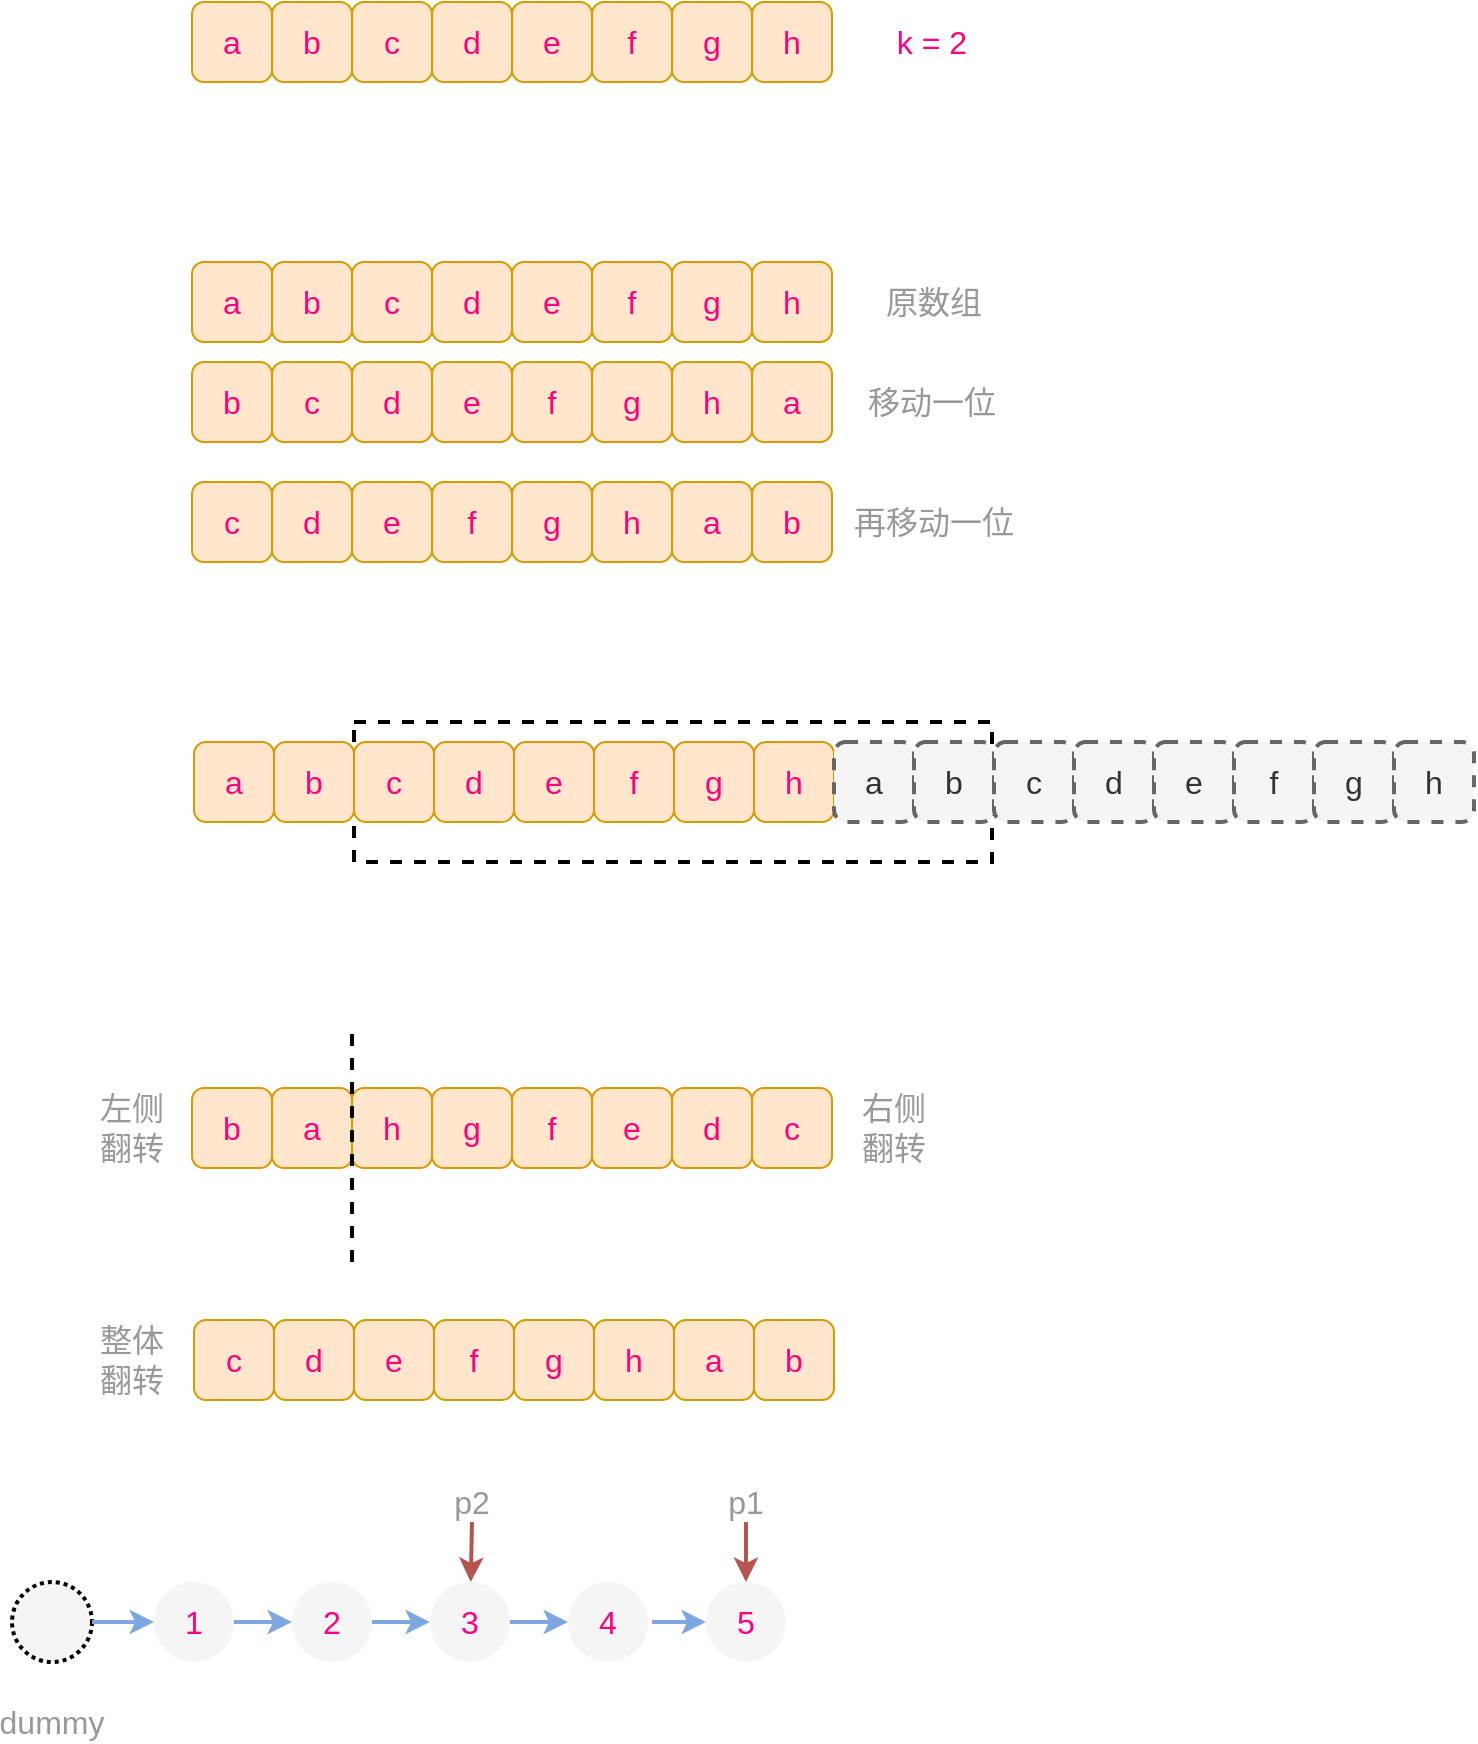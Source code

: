 <mxfile version="11.3.0" type="device" pages="1"><diagram id="Io0MuZMGqfb5hTM3_SoJ" name="第 1 页"><mxGraphModel dx="1113" dy="607" grid="1" gridSize="10" guides="1" tooltips="1" connect="1" arrows="1" fold="1" page="1" pageScale="1" pageWidth="827" pageHeight="1169" math="0" shadow="0"><root><mxCell id="0"/><mxCell id="1" parent="0"/><mxCell id="IabOK25H7X03mdzCD8nn-62" value="" style="rounded=0;whiteSpace=wrap;html=1;dashed=1;strokeWidth=2;fontSize=16;fontColor=#999999;" vertex="1" parent="1"><mxGeometry x="201" y="450" width="319" height="70" as="geometry"/></mxCell><mxCell id="IabOK25H7X03mdzCD8nn-1" value="a" style="rounded=1;whiteSpace=wrap;html=1;fillColor=#ffe6cc;strokeColor=#d79b00;fontSize=16;fontColor=#FF0080;" vertex="1" parent="1"><mxGeometry x="120" y="90" width="40" height="40" as="geometry"/></mxCell><mxCell id="IabOK25H7X03mdzCD8nn-2" value="b" style="rounded=1;whiteSpace=wrap;html=1;fillColor=#ffe6cc;strokeColor=#d79b00;fontSize=16;fontColor=#FF0080;" vertex="1" parent="1"><mxGeometry x="160" y="90" width="40" height="40" as="geometry"/></mxCell><mxCell id="IabOK25H7X03mdzCD8nn-3" value="c" style="rounded=1;whiteSpace=wrap;html=1;fillColor=#ffe6cc;strokeColor=#d79b00;fontSize=16;fontColor=#FF0080;" vertex="1" parent="1"><mxGeometry x="200" y="90" width="40" height="40" as="geometry"/></mxCell><mxCell id="IabOK25H7X03mdzCD8nn-4" value="d" style="rounded=1;whiteSpace=wrap;html=1;fillColor=#ffe6cc;strokeColor=#d79b00;fontSize=16;fontColor=#FF0080;" vertex="1" parent="1"><mxGeometry x="240" y="90" width="40" height="40" as="geometry"/></mxCell><mxCell id="IabOK25H7X03mdzCD8nn-5" value="e" style="rounded=1;whiteSpace=wrap;html=1;fillColor=#ffe6cc;strokeColor=#d79b00;fontSize=16;fontColor=#FF0080;" vertex="1" parent="1"><mxGeometry x="280" y="90" width="40" height="40" as="geometry"/></mxCell><mxCell id="IabOK25H7X03mdzCD8nn-6" value="f" style="rounded=1;whiteSpace=wrap;html=1;fillColor=#ffe6cc;strokeColor=#d79b00;fontSize=16;fontColor=#FF0080;" vertex="1" parent="1"><mxGeometry x="320" y="90" width="40" height="40" as="geometry"/></mxCell><mxCell id="IabOK25H7X03mdzCD8nn-7" value="g" style="rounded=1;whiteSpace=wrap;html=1;fillColor=#ffe6cc;strokeColor=#d79b00;fontSize=16;fontColor=#FF0080;" vertex="1" parent="1"><mxGeometry x="360" y="90" width="40" height="40" as="geometry"/></mxCell><mxCell id="IabOK25H7X03mdzCD8nn-8" value="h" style="rounded=1;whiteSpace=wrap;html=1;fillColor=#ffe6cc;strokeColor=#d79b00;fontSize=16;fontColor=#FF0080;" vertex="1" parent="1"><mxGeometry x="400" y="90" width="40" height="40" as="geometry"/></mxCell><mxCell id="IabOK25H7X03mdzCD8nn-9" value="k = 2" style="text;html=1;strokeColor=none;fillColor=none;align=center;verticalAlign=middle;whiteSpace=wrap;rounded=0;fontSize=16;fontColor=#FF0080;" vertex="1" parent="1"><mxGeometry x="470" y="100" width="40" height="20" as="geometry"/></mxCell><mxCell id="IabOK25H7X03mdzCD8nn-10" value="a" style="rounded=1;whiteSpace=wrap;html=1;fillColor=#ffe6cc;strokeColor=#d79b00;fontSize=16;fontColor=#FF0080;" vertex="1" parent="1"><mxGeometry x="400" y="270" width="40" height="40" as="geometry"/></mxCell><mxCell id="IabOK25H7X03mdzCD8nn-11" value="b" style="rounded=1;whiteSpace=wrap;html=1;fillColor=#ffe6cc;strokeColor=#d79b00;fontSize=16;fontColor=#FF0080;" vertex="1" parent="1"><mxGeometry x="120" y="270" width="40" height="40" as="geometry"/></mxCell><mxCell id="IabOK25H7X03mdzCD8nn-12" value="c" style="rounded=1;whiteSpace=wrap;html=1;fillColor=#ffe6cc;strokeColor=#d79b00;fontSize=16;fontColor=#FF0080;" vertex="1" parent="1"><mxGeometry x="160" y="270" width="40" height="40" as="geometry"/></mxCell><mxCell id="IabOK25H7X03mdzCD8nn-13" value="d" style="rounded=1;whiteSpace=wrap;html=1;fillColor=#ffe6cc;strokeColor=#d79b00;fontSize=16;fontColor=#FF0080;" vertex="1" parent="1"><mxGeometry x="200" y="270" width="40" height="40" as="geometry"/></mxCell><mxCell id="IabOK25H7X03mdzCD8nn-14" value="e" style="rounded=1;whiteSpace=wrap;html=1;fillColor=#ffe6cc;strokeColor=#d79b00;fontSize=16;fontColor=#FF0080;" vertex="1" parent="1"><mxGeometry x="240" y="270" width="40" height="40" as="geometry"/></mxCell><mxCell id="IabOK25H7X03mdzCD8nn-15" value="f" style="rounded=1;whiteSpace=wrap;html=1;fillColor=#ffe6cc;strokeColor=#d79b00;fontSize=16;fontColor=#FF0080;" vertex="1" parent="1"><mxGeometry x="280" y="270" width="40" height="40" as="geometry"/></mxCell><mxCell id="IabOK25H7X03mdzCD8nn-16" value="g" style="rounded=1;whiteSpace=wrap;html=1;fillColor=#ffe6cc;strokeColor=#d79b00;fontSize=16;fontColor=#FF0080;" vertex="1" parent="1"><mxGeometry x="320" y="270" width="40" height="40" as="geometry"/></mxCell><mxCell id="IabOK25H7X03mdzCD8nn-17" value="h" style="rounded=1;whiteSpace=wrap;html=1;fillColor=#ffe6cc;strokeColor=#d79b00;fontSize=16;fontColor=#FF0080;" vertex="1" parent="1"><mxGeometry x="360" y="270" width="40" height="40" as="geometry"/></mxCell><mxCell id="IabOK25H7X03mdzCD8nn-18" value="移动一位" style="text;html=1;strokeColor=none;fillColor=none;align=center;verticalAlign=middle;whiteSpace=wrap;rounded=0;fontSize=16;fontColor=#999999;" vertex="1" parent="1"><mxGeometry x="440" y="280" width="100" height="20" as="geometry"/></mxCell><mxCell id="IabOK25H7X03mdzCD8nn-28" value="再移动一位" style="text;html=1;strokeColor=none;fillColor=none;align=center;verticalAlign=middle;whiteSpace=wrap;rounded=0;fontSize=16;fontColor=#999999;" vertex="1" parent="1"><mxGeometry x="441" y="340" width="100" height="20" as="geometry"/></mxCell><mxCell id="IabOK25H7X03mdzCD8nn-29" value="a" style="rounded=1;whiteSpace=wrap;html=1;fillColor=#ffe6cc;strokeColor=#d79b00;fontSize=16;fontColor=#FF0080;" vertex="1" parent="1"><mxGeometry x="360" y="330" width="40" height="40" as="geometry"/></mxCell><mxCell id="IabOK25H7X03mdzCD8nn-30" value="b" style="rounded=1;whiteSpace=wrap;html=1;fillColor=#ffe6cc;strokeColor=#d79b00;fontSize=16;fontColor=#FF0080;" vertex="1" parent="1"><mxGeometry x="400" y="330" width="40" height="40" as="geometry"/></mxCell><mxCell id="IabOK25H7X03mdzCD8nn-31" value="c" style="rounded=1;whiteSpace=wrap;html=1;fillColor=#ffe6cc;strokeColor=#d79b00;fontSize=16;fontColor=#FF0080;" vertex="1" parent="1"><mxGeometry x="120" y="330" width="40" height="40" as="geometry"/></mxCell><mxCell id="IabOK25H7X03mdzCD8nn-32" value="d" style="rounded=1;whiteSpace=wrap;html=1;fillColor=#ffe6cc;strokeColor=#d79b00;fontSize=16;fontColor=#FF0080;" vertex="1" parent="1"><mxGeometry x="160" y="330" width="40" height="40" as="geometry"/></mxCell><mxCell id="IabOK25H7X03mdzCD8nn-33" value="e" style="rounded=1;whiteSpace=wrap;html=1;fillColor=#ffe6cc;strokeColor=#d79b00;fontSize=16;fontColor=#FF0080;" vertex="1" parent="1"><mxGeometry x="200" y="330" width="40" height="40" as="geometry"/></mxCell><mxCell id="IabOK25H7X03mdzCD8nn-34" value="f" style="rounded=1;whiteSpace=wrap;html=1;fillColor=#ffe6cc;strokeColor=#d79b00;fontSize=16;fontColor=#FF0080;" vertex="1" parent="1"><mxGeometry x="240" y="330" width="40" height="40" as="geometry"/></mxCell><mxCell id="IabOK25H7X03mdzCD8nn-35" value="g" style="rounded=1;whiteSpace=wrap;html=1;fillColor=#ffe6cc;strokeColor=#d79b00;fontSize=16;fontColor=#FF0080;" vertex="1" parent="1"><mxGeometry x="280" y="330" width="40" height="40" as="geometry"/></mxCell><mxCell id="IabOK25H7X03mdzCD8nn-36" value="h" style="rounded=1;whiteSpace=wrap;html=1;fillColor=#ffe6cc;strokeColor=#d79b00;fontSize=16;fontColor=#FF0080;" vertex="1" parent="1"><mxGeometry x="320" y="330" width="40" height="40" as="geometry"/></mxCell><mxCell id="IabOK25H7X03mdzCD8nn-37" value="a" style="rounded=1;whiteSpace=wrap;html=1;fillColor=#ffe6cc;strokeColor=#d79b00;fontSize=16;fontColor=#FF0080;" vertex="1" parent="1"><mxGeometry x="120" y="220" width="40" height="40" as="geometry"/></mxCell><mxCell id="IabOK25H7X03mdzCD8nn-38" value="b" style="rounded=1;whiteSpace=wrap;html=1;fillColor=#ffe6cc;strokeColor=#d79b00;fontSize=16;fontColor=#FF0080;" vertex="1" parent="1"><mxGeometry x="160" y="220" width="40" height="40" as="geometry"/></mxCell><mxCell id="IabOK25H7X03mdzCD8nn-39" value="c" style="rounded=1;whiteSpace=wrap;html=1;fillColor=#ffe6cc;strokeColor=#d79b00;fontSize=16;fontColor=#FF0080;" vertex="1" parent="1"><mxGeometry x="200" y="220" width="40" height="40" as="geometry"/></mxCell><mxCell id="IabOK25H7X03mdzCD8nn-40" value="d" style="rounded=1;whiteSpace=wrap;html=1;fillColor=#ffe6cc;strokeColor=#d79b00;fontSize=16;fontColor=#FF0080;" vertex="1" parent="1"><mxGeometry x="240" y="220" width="40" height="40" as="geometry"/></mxCell><mxCell id="IabOK25H7X03mdzCD8nn-41" value="e" style="rounded=1;whiteSpace=wrap;html=1;fillColor=#ffe6cc;strokeColor=#d79b00;fontSize=16;fontColor=#FF0080;" vertex="1" parent="1"><mxGeometry x="280" y="220" width="40" height="40" as="geometry"/></mxCell><mxCell id="IabOK25H7X03mdzCD8nn-42" value="f" style="rounded=1;whiteSpace=wrap;html=1;fillColor=#ffe6cc;strokeColor=#d79b00;fontSize=16;fontColor=#FF0080;" vertex="1" parent="1"><mxGeometry x="320" y="220" width="40" height="40" as="geometry"/></mxCell><mxCell id="IabOK25H7X03mdzCD8nn-43" value="g" style="rounded=1;whiteSpace=wrap;html=1;fillColor=#ffe6cc;strokeColor=#d79b00;fontSize=16;fontColor=#FF0080;" vertex="1" parent="1"><mxGeometry x="360" y="220" width="40" height="40" as="geometry"/></mxCell><mxCell id="IabOK25H7X03mdzCD8nn-44" value="h" style="rounded=1;whiteSpace=wrap;html=1;fillColor=#ffe6cc;strokeColor=#d79b00;fontSize=16;fontColor=#FF0080;" vertex="1" parent="1"><mxGeometry x="400" y="220" width="40" height="40" as="geometry"/></mxCell><mxCell id="IabOK25H7X03mdzCD8nn-45" value="原数组" style="text;html=1;strokeColor=none;fillColor=none;align=center;verticalAlign=middle;whiteSpace=wrap;rounded=0;fontSize=16;fontColor=#999999;" vertex="1" parent="1"><mxGeometry x="461" y="230" width="60" height="20" as="geometry"/></mxCell><mxCell id="IabOK25H7X03mdzCD8nn-46" value="a" style="rounded=1;whiteSpace=wrap;html=1;fillColor=#ffe6cc;strokeColor=#d79b00;fontSize=16;fontColor=#FF0080;" vertex="1" parent="1"><mxGeometry x="121" y="460" width="40" height="40" as="geometry"/></mxCell><mxCell id="IabOK25H7X03mdzCD8nn-47" value="b" style="rounded=1;whiteSpace=wrap;html=1;fillColor=#ffe6cc;strokeColor=#d79b00;fontSize=16;fontColor=#FF0080;" vertex="1" parent="1"><mxGeometry x="161" y="460" width="40" height="40" as="geometry"/></mxCell><mxCell id="IabOK25H7X03mdzCD8nn-48" value="c" style="rounded=1;whiteSpace=wrap;html=1;fillColor=#ffe6cc;strokeColor=#d79b00;fontSize=16;fontColor=#FF0080;" vertex="1" parent="1"><mxGeometry x="201" y="460" width="40" height="40" as="geometry"/></mxCell><mxCell id="IabOK25H7X03mdzCD8nn-49" value="d" style="rounded=1;whiteSpace=wrap;html=1;fillColor=#ffe6cc;strokeColor=#d79b00;fontSize=16;fontColor=#FF0080;" vertex="1" parent="1"><mxGeometry x="241" y="460" width="40" height="40" as="geometry"/></mxCell><mxCell id="IabOK25H7X03mdzCD8nn-50" value="e" style="rounded=1;whiteSpace=wrap;html=1;fillColor=#ffe6cc;strokeColor=#d79b00;fontSize=16;fontColor=#FF0080;" vertex="1" parent="1"><mxGeometry x="281" y="460" width="40" height="40" as="geometry"/></mxCell><mxCell id="IabOK25H7X03mdzCD8nn-51" value="f" style="rounded=1;whiteSpace=wrap;html=1;fillColor=#ffe6cc;strokeColor=#d79b00;fontSize=16;fontColor=#FF0080;" vertex="1" parent="1"><mxGeometry x="321" y="460" width="40" height="40" as="geometry"/></mxCell><mxCell id="IabOK25H7X03mdzCD8nn-52" value="g" style="rounded=1;whiteSpace=wrap;html=1;fillColor=#ffe6cc;strokeColor=#d79b00;fontSize=16;fontColor=#FF0080;" vertex="1" parent="1"><mxGeometry x="361" y="460" width="40" height="40" as="geometry"/></mxCell><mxCell id="IabOK25H7X03mdzCD8nn-53" value="h" style="rounded=1;whiteSpace=wrap;html=1;fillColor=#ffe6cc;strokeColor=#d79b00;fontSize=16;fontColor=#FF0080;" vertex="1" parent="1"><mxGeometry x="401" y="460" width="40" height="40" as="geometry"/></mxCell><mxCell id="IabOK25H7X03mdzCD8nn-54" value="a" style="rounded=1;whiteSpace=wrap;html=1;fillColor=#f5f5f5;strokeColor=#666666;fontSize=16;fontColor=#333333;dashed=1;strokeWidth=2;" vertex="1" parent="1"><mxGeometry x="441" y="460" width="40" height="40" as="geometry"/></mxCell><mxCell id="IabOK25H7X03mdzCD8nn-55" value="b" style="rounded=1;whiteSpace=wrap;html=1;fillColor=#f5f5f5;strokeColor=#666666;fontSize=16;fontColor=#333333;dashed=1;strokeWidth=2;" vertex="1" parent="1"><mxGeometry x="481" y="460" width="40" height="40" as="geometry"/></mxCell><mxCell id="IabOK25H7X03mdzCD8nn-56" value="c" style="rounded=1;whiteSpace=wrap;html=1;fillColor=#f5f5f5;strokeColor=#666666;fontSize=16;fontColor=#333333;dashed=1;strokeWidth=2;" vertex="1" parent="1"><mxGeometry x="521" y="460" width="40" height="40" as="geometry"/></mxCell><mxCell id="IabOK25H7X03mdzCD8nn-57" value="d" style="rounded=1;whiteSpace=wrap;html=1;fillColor=#f5f5f5;strokeColor=#666666;fontSize=16;fontColor=#333333;dashed=1;strokeWidth=2;" vertex="1" parent="1"><mxGeometry x="561" y="460" width="40" height="40" as="geometry"/></mxCell><mxCell id="IabOK25H7X03mdzCD8nn-58" value="e" style="rounded=1;whiteSpace=wrap;html=1;fillColor=#f5f5f5;strokeColor=#666666;fontSize=16;fontColor=#333333;dashed=1;strokeWidth=2;" vertex="1" parent="1"><mxGeometry x="601" y="460" width="40" height="40" as="geometry"/></mxCell><mxCell id="IabOK25H7X03mdzCD8nn-59" value="f" style="rounded=1;whiteSpace=wrap;html=1;fillColor=#f5f5f5;strokeColor=#666666;fontSize=16;fontColor=#333333;dashed=1;strokeWidth=2;" vertex="1" parent="1"><mxGeometry x="641" y="460" width="40" height="40" as="geometry"/></mxCell><mxCell id="IabOK25H7X03mdzCD8nn-60" value="g" style="rounded=1;whiteSpace=wrap;html=1;fillColor=#f5f5f5;strokeColor=#666666;fontSize=16;fontColor=#333333;dashed=1;strokeWidth=2;" vertex="1" parent="1"><mxGeometry x="681" y="460" width="40" height="40" as="geometry"/></mxCell><mxCell id="IabOK25H7X03mdzCD8nn-61" value="h" style="rounded=1;whiteSpace=wrap;html=1;fillColor=#f5f5f5;strokeColor=#666666;fontSize=16;fontColor=#333333;dashed=1;strokeWidth=2;" vertex="1" parent="1"><mxGeometry x="721" y="460" width="40" height="40" as="geometry"/></mxCell><mxCell id="IabOK25H7X03mdzCD8nn-63" value="b" style="rounded=1;whiteSpace=wrap;html=1;fillColor=#ffe6cc;strokeColor=#d79b00;fontSize=16;fontColor=#FF0080;" vertex="1" parent="1"><mxGeometry x="120" y="633" width="40" height="40" as="geometry"/></mxCell><mxCell id="IabOK25H7X03mdzCD8nn-64" value="a" style="rounded=1;whiteSpace=wrap;html=1;fillColor=#ffe6cc;strokeColor=#d79b00;fontSize=16;fontColor=#FF0080;" vertex="1" parent="1"><mxGeometry x="160" y="633" width="40" height="40" as="geometry"/></mxCell><mxCell id="IabOK25H7X03mdzCD8nn-65" value="h" style="rounded=1;whiteSpace=wrap;html=1;fillColor=#ffe6cc;strokeColor=#d79b00;fontSize=16;fontColor=#FF0080;" vertex="1" parent="1"><mxGeometry x="200" y="633" width="40" height="40" as="geometry"/></mxCell><mxCell id="IabOK25H7X03mdzCD8nn-66" value="g" style="rounded=1;whiteSpace=wrap;html=1;fillColor=#ffe6cc;strokeColor=#d79b00;fontSize=16;fontColor=#FF0080;" vertex="1" parent="1"><mxGeometry x="240" y="633" width="40" height="40" as="geometry"/></mxCell><mxCell id="IabOK25H7X03mdzCD8nn-67" value="f" style="rounded=1;whiteSpace=wrap;html=1;fillColor=#ffe6cc;strokeColor=#d79b00;fontSize=16;fontColor=#FF0080;" vertex="1" parent="1"><mxGeometry x="280" y="633" width="40" height="40" as="geometry"/></mxCell><mxCell id="IabOK25H7X03mdzCD8nn-68" value="e" style="rounded=1;whiteSpace=wrap;html=1;fillColor=#ffe6cc;strokeColor=#d79b00;fontSize=16;fontColor=#FF0080;" vertex="1" parent="1"><mxGeometry x="320" y="633" width="40" height="40" as="geometry"/></mxCell><mxCell id="IabOK25H7X03mdzCD8nn-69" value="d" style="rounded=1;whiteSpace=wrap;html=1;fillColor=#ffe6cc;strokeColor=#d79b00;fontSize=16;fontColor=#FF0080;" vertex="1" parent="1"><mxGeometry x="360" y="633" width="40" height="40" as="geometry"/></mxCell><mxCell id="IabOK25H7X03mdzCD8nn-70" value="c" style="rounded=1;whiteSpace=wrap;html=1;fillColor=#ffe6cc;strokeColor=#d79b00;fontSize=16;fontColor=#FF0080;" vertex="1" parent="1"><mxGeometry x="400" y="633" width="40" height="40" as="geometry"/></mxCell><mxCell id="IabOK25H7X03mdzCD8nn-72" value="" style="endArrow=none;html=1;fontSize=16;fontColor=#999999;strokeWidth=2;dashed=1;" edge="1" parent="1"><mxGeometry width="50" height="50" relative="1" as="geometry"><mxPoint x="200" y="720" as="sourcePoint"/><mxPoint x="200" y="600" as="targetPoint"/></mxGeometry></mxCell><mxCell id="IabOK25H7X03mdzCD8nn-73" value="左侧翻转" style="text;html=1;strokeColor=none;fillColor=none;align=center;verticalAlign=middle;whiteSpace=wrap;rounded=0;dashed=1;fontSize=16;fontColor=#999999;" vertex="1" parent="1"><mxGeometry x="70" y="643" width="40" height="20" as="geometry"/></mxCell><mxCell id="IabOK25H7X03mdzCD8nn-74" value="右侧翻转" style="text;html=1;strokeColor=none;fillColor=none;align=center;verticalAlign=middle;whiteSpace=wrap;rounded=0;dashed=1;fontSize=16;fontColor=#999999;" vertex="1" parent="1"><mxGeometry x="451" y="643" width="40" height="20" as="geometry"/></mxCell><mxCell id="IabOK25H7X03mdzCD8nn-84" value="整体翻转" style="text;html=1;strokeColor=none;fillColor=none;align=center;verticalAlign=middle;whiteSpace=wrap;rounded=0;dashed=1;fontSize=16;fontColor=#999999;" vertex="1" parent="1"><mxGeometry x="70" y="759" width="40" height="20" as="geometry"/></mxCell><mxCell id="IabOK25H7X03mdzCD8nn-86" value="a" style="rounded=1;whiteSpace=wrap;html=1;fillColor=#ffe6cc;strokeColor=#d79b00;fontSize=16;fontColor=#FF0080;" vertex="1" parent="1"><mxGeometry x="361" y="749" width="40" height="40" as="geometry"/></mxCell><mxCell id="IabOK25H7X03mdzCD8nn-87" value="b" style="rounded=1;whiteSpace=wrap;html=1;fillColor=#ffe6cc;strokeColor=#d79b00;fontSize=16;fontColor=#FF0080;" vertex="1" parent="1"><mxGeometry x="401" y="749" width="40" height="40" as="geometry"/></mxCell><mxCell id="IabOK25H7X03mdzCD8nn-88" value="c" style="rounded=1;whiteSpace=wrap;html=1;fillColor=#ffe6cc;strokeColor=#d79b00;fontSize=16;fontColor=#FF0080;" vertex="1" parent="1"><mxGeometry x="121" y="749" width="40" height="40" as="geometry"/></mxCell><mxCell id="IabOK25H7X03mdzCD8nn-89" value="d" style="rounded=1;whiteSpace=wrap;html=1;fillColor=#ffe6cc;strokeColor=#d79b00;fontSize=16;fontColor=#FF0080;" vertex="1" parent="1"><mxGeometry x="161" y="749" width="40" height="40" as="geometry"/></mxCell><mxCell id="IabOK25H7X03mdzCD8nn-90" value="e" style="rounded=1;whiteSpace=wrap;html=1;fillColor=#ffe6cc;strokeColor=#d79b00;fontSize=16;fontColor=#FF0080;" vertex="1" parent="1"><mxGeometry x="201" y="749" width="40" height="40" as="geometry"/></mxCell><mxCell id="IabOK25H7X03mdzCD8nn-91" value="f" style="rounded=1;whiteSpace=wrap;html=1;fillColor=#ffe6cc;strokeColor=#d79b00;fontSize=16;fontColor=#FF0080;" vertex="1" parent="1"><mxGeometry x="241" y="749" width="40" height="40" as="geometry"/></mxCell><mxCell id="IabOK25H7X03mdzCD8nn-92" value="g" style="rounded=1;whiteSpace=wrap;html=1;fillColor=#ffe6cc;strokeColor=#d79b00;fontSize=16;fontColor=#FF0080;" vertex="1" parent="1"><mxGeometry x="281" y="749" width="40" height="40" as="geometry"/></mxCell><mxCell id="IabOK25H7X03mdzCD8nn-93" value="h" style="rounded=1;whiteSpace=wrap;html=1;fillColor=#ffe6cc;strokeColor=#d79b00;fontSize=16;fontColor=#FF0080;" vertex="1" parent="1"><mxGeometry x="321" y="749" width="40" height="40" as="geometry"/></mxCell><mxCell id="IabOK25H7X03mdzCD8nn-95" value="&lt;font color=&quot;#ff0080&quot;&gt;1&lt;/font&gt;" style="ellipse;whiteSpace=wrap;html=1;aspect=fixed;rounded=1;strokeWidth=1;fontSize=16;fontColor=#333333;fillColor=#f5f5f5;strokeColor=none;" vertex="1" parent="1"><mxGeometry x="101" y="880" width="40" height="40" as="geometry"/></mxCell><mxCell id="IabOK25H7X03mdzCD8nn-96" value="&lt;font color=&quot;#ff0080&quot;&gt;2&lt;/font&gt;" style="ellipse;whiteSpace=wrap;html=1;aspect=fixed;rounded=1;strokeWidth=1;fontSize=16;fontColor=#333333;fillColor=#f5f5f5;strokeColor=none;" vertex="1" parent="1"><mxGeometry x="170" y="880" width="40" height="40" as="geometry"/></mxCell><mxCell id="IabOK25H7X03mdzCD8nn-97" value="&lt;font color=&quot;#ff0080&quot;&gt;3&lt;/font&gt;" style="ellipse;whiteSpace=wrap;html=1;aspect=fixed;rounded=1;strokeWidth=1;fontSize=16;fontColor=#333333;fillColor=#f5f5f5;strokeColor=none;" vertex="1" parent="1"><mxGeometry x="239" y="880" width="40" height="40" as="geometry"/></mxCell><mxCell id="IabOK25H7X03mdzCD8nn-98" value="&lt;font color=&quot;#ff0080&quot;&gt;4&lt;/font&gt;" style="ellipse;whiteSpace=wrap;html=1;aspect=fixed;rounded=1;strokeWidth=1;fontSize=16;fontColor=#333333;fillColor=#f5f5f5;strokeColor=none;" vertex="1" parent="1"><mxGeometry x="308" y="880" width="40" height="40" as="geometry"/></mxCell><mxCell id="IabOK25H7X03mdzCD8nn-99" value="&lt;font color=&quot;#ff0080&quot;&gt;5&lt;/font&gt;" style="ellipse;whiteSpace=wrap;html=1;aspect=fixed;rounded=1;strokeWidth=1;fontSize=16;fontColor=#333333;fillColor=#f5f5f5;strokeColor=none;" vertex="1" parent="1"><mxGeometry x="377" y="880" width="40" height="40" as="geometry"/></mxCell><mxCell id="IabOK25H7X03mdzCD8nn-100" value="" style="endArrow=classic;html=1;strokeWidth=2;fontSize=16;fontColor=#999999;entryX=0;entryY=0.5;entryDx=0;entryDy=0;exitX=1;exitY=0.5;exitDx=0;exitDy=0;strokeColor=#7EA6E0;" edge="1" parent="1" source="IabOK25H7X03mdzCD8nn-95" target="IabOK25H7X03mdzCD8nn-96"><mxGeometry width="50" height="50" relative="1" as="geometry"><mxPoint x="70" y="990" as="sourcePoint"/><mxPoint x="120" y="940" as="targetPoint"/></mxGeometry></mxCell><mxCell id="IabOK25H7X03mdzCD8nn-101" value="" style="endArrow=classic;html=1;strokeWidth=2;fontSize=16;fontColor=#999999;entryX=0;entryY=0.5;entryDx=0;entryDy=0;exitX=1;exitY=0.5;exitDx=0;exitDy=0;strokeColor=#7EA6E0;" edge="1" parent="1"><mxGeometry width="50" height="50" relative="1" as="geometry"><mxPoint x="210" y="900" as="sourcePoint"/><mxPoint x="239" y="900" as="targetPoint"/></mxGeometry></mxCell><mxCell id="IabOK25H7X03mdzCD8nn-102" value="" style="endArrow=classic;html=1;strokeWidth=2;fontSize=16;fontColor=#999999;entryX=0;entryY=0.5;entryDx=0;entryDy=0;exitX=1;exitY=0.5;exitDx=0;exitDy=0;strokeColor=#7EA6E0;" edge="1" parent="1" source="IabOK25H7X03mdzCD8nn-97" target="IabOK25H7X03mdzCD8nn-98"><mxGeometry width="50" height="50" relative="1" as="geometry"><mxPoint x="151" y="910" as="sourcePoint"/><mxPoint x="180" y="910" as="targetPoint"/></mxGeometry></mxCell><mxCell id="IabOK25H7X03mdzCD8nn-103" value="" style="endArrow=classic;html=1;strokeWidth=2;fontSize=16;fontColor=#999999;strokeColor=#7EA6E0;entryX=0;entryY=0.5;entryDx=0;entryDy=0;" edge="1" parent="1" target="IabOK25H7X03mdzCD8nn-99"><mxGeometry width="50" height="50" relative="1" as="geometry"><mxPoint x="350" y="900" as="sourcePoint"/><mxPoint x="370" y="900" as="targetPoint"/></mxGeometry></mxCell><mxCell id="IabOK25H7X03mdzCD8nn-104" value="p1" style="text;html=1;strokeColor=none;fillColor=none;align=center;verticalAlign=middle;whiteSpace=wrap;rounded=0;fontSize=16;fontColor=#999999;" vertex="1" parent="1"><mxGeometry x="377" y="830" width="40" height="20" as="geometry"/></mxCell><mxCell id="IabOK25H7X03mdzCD8nn-105" value="p2" style="text;html=1;strokeColor=none;fillColor=none;align=center;verticalAlign=middle;whiteSpace=wrap;rounded=0;fontSize=16;fontColor=#999999;" vertex="1" parent="1"><mxGeometry x="240" y="830" width="40" height="20" as="geometry"/></mxCell><mxCell id="IabOK25H7X03mdzCD8nn-106" value="" style="endArrow=classic;html=1;strokeColor=#b85450;strokeWidth=2;fontSize=16;fontColor=#999999;exitX=0.5;exitY=1;exitDx=0;exitDy=0;fillColor=#f8cecc;" edge="1" parent="1" source="IabOK25H7X03mdzCD8nn-105" target="IabOK25H7X03mdzCD8nn-97"><mxGeometry width="50" height="50" relative="1" as="geometry"><mxPoint x="70" y="990" as="sourcePoint"/><mxPoint x="120" y="940" as="targetPoint"/></mxGeometry></mxCell><mxCell id="IabOK25H7X03mdzCD8nn-107" value="" style="endArrow=classic;html=1;strokeColor=#b85450;strokeWidth=2;fontSize=16;fontColor=#999999;exitX=0.5;exitY=1;exitDx=0;exitDy=0;fillColor=#f8cecc;" edge="1" parent="1" source="IabOK25H7X03mdzCD8nn-104" target="IabOK25H7X03mdzCD8nn-99"><mxGeometry width="50" height="50" relative="1" as="geometry"><mxPoint x="70" y="990" as="sourcePoint"/><mxPoint x="120" y="940" as="targetPoint"/></mxGeometry></mxCell><mxCell id="IabOK25H7X03mdzCD8nn-109" value="" style="ellipse;whiteSpace=wrap;html=1;aspect=fixed;rounded=1;strokeWidth=2;fontSize=16;fontColor=#333333;fillColor=#f5f5f5;strokeColor=#000000;dashed=1;dashPattern=1 1;" vertex="1" parent="1"><mxGeometry x="30" y="880" width="40" height="40" as="geometry"/></mxCell><mxCell id="IabOK25H7X03mdzCD8nn-111" value="" style="endArrow=classic;html=1;strokeColor=#7EA6E0;strokeWidth=2;fontSize=16;fontColor=#999999;exitX=1;exitY=0.5;exitDx=0;exitDy=0;entryX=0;entryY=0.5;entryDx=0;entryDy=0;" edge="1" parent="1" source="IabOK25H7X03mdzCD8nn-109" target="IabOK25H7X03mdzCD8nn-95"><mxGeometry width="50" height="50" relative="1" as="geometry"><mxPoint x="30" y="990" as="sourcePoint"/><mxPoint x="80" y="940" as="targetPoint"/></mxGeometry></mxCell><mxCell id="IabOK25H7X03mdzCD8nn-112" value="dummy" style="text;html=1;strokeColor=none;fillColor=none;align=center;verticalAlign=middle;whiteSpace=wrap;rounded=0;dashed=1;dashPattern=1 1;fontSize=16;fontColor=#999999;" vertex="1" parent="1"><mxGeometry x="30" y="940" width="40" height="20" as="geometry"/></mxCell></root></mxGraphModel></diagram></mxfile>